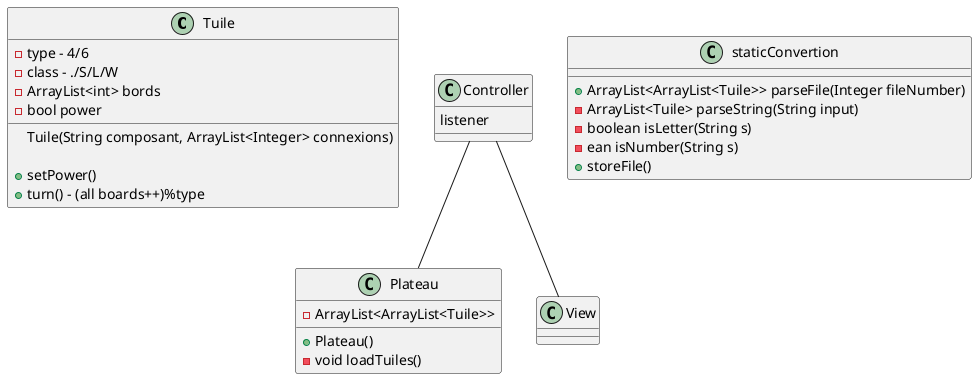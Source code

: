 @startuml projet

class Tuile{
    -type - 4/6
    -class - ./S/L/W
    -ArrayList<int> bords
    -bool power
    Tuile(String composant, ArrayList<Integer> connexions)
    
    +setPower()
    +turn() - (all boards++)%type
}

class Plateau {
    -ArrayList<ArrayList<Tuile>>
    +Plateau()
    -void loadTuiles()
}

class staticConvertion {
    +ArrayList<ArrayList<Tuile>> parseFile(Integer fileNumber)
    -ArrayList<Tuile> parseString(String input)
    -boolean isLetter(String s)
    -ean isNumber(String s)
    +storeFile()
}

class Controller{
    listener
}

Controller -- Plateau

class View{

}

Controller -- View